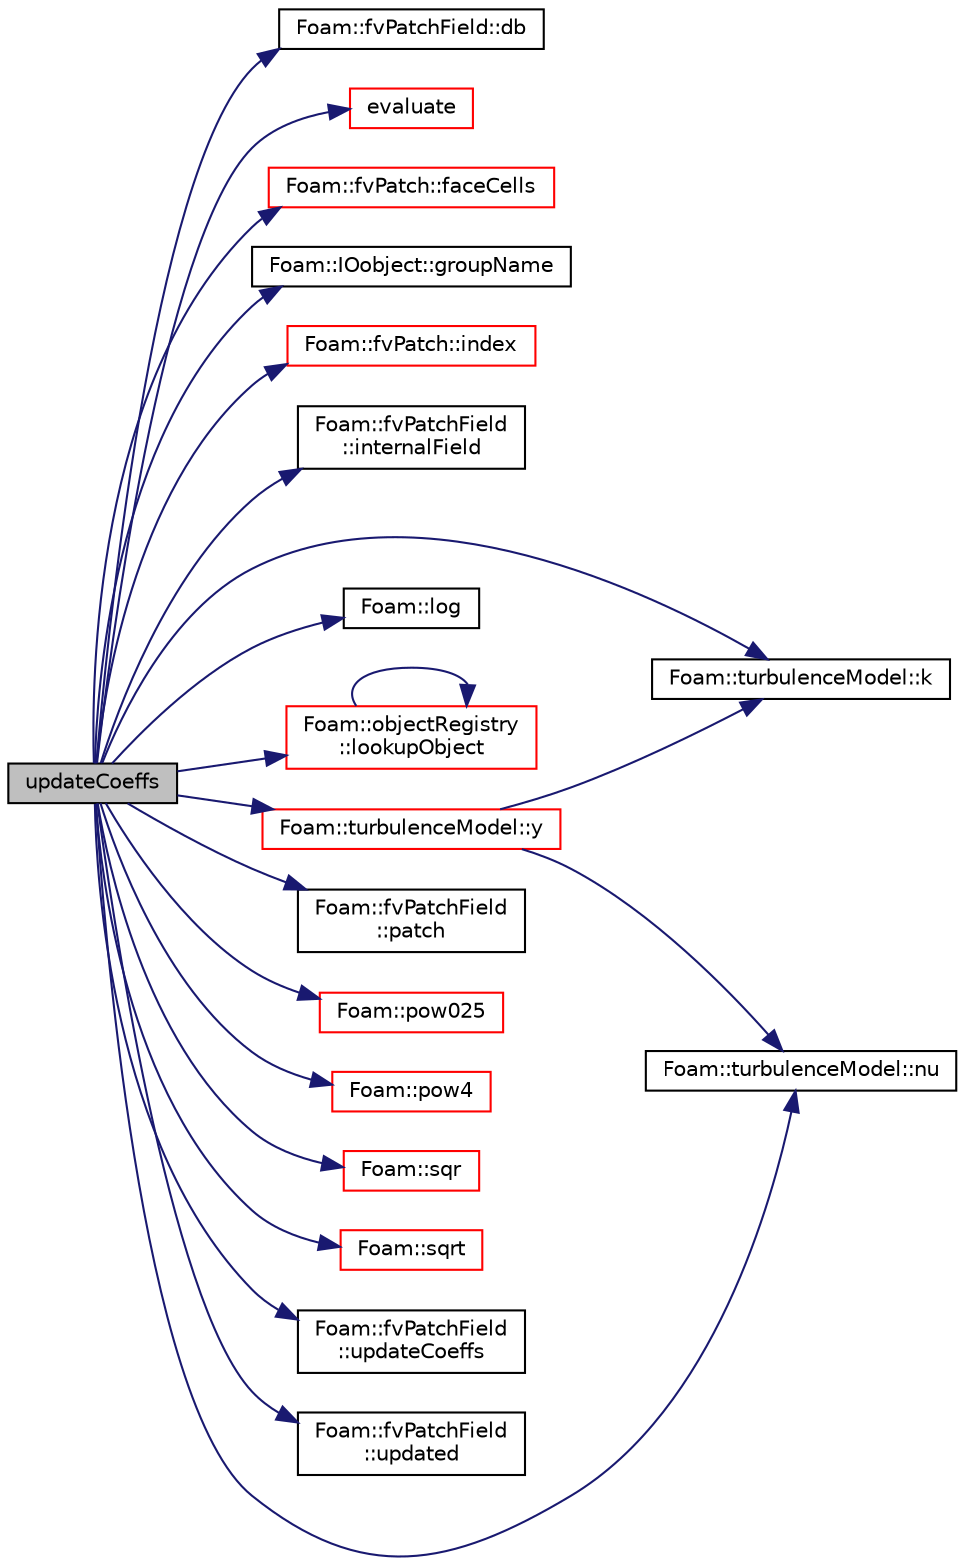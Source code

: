 digraph "updateCoeffs"
{
  bgcolor="transparent";
  edge [fontname="Helvetica",fontsize="10",labelfontname="Helvetica",labelfontsize="10"];
  node [fontname="Helvetica",fontsize="10",shape=record];
  rankdir="LR";
  Node1 [label="updateCoeffs",height=0.2,width=0.4,color="black", fillcolor="grey75", style="filled", fontcolor="black"];
  Node1 -> Node2 [color="midnightblue",fontsize="10",style="solid",fontname="Helvetica"];
  Node2 [label="Foam::fvPatchField::db",height=0.2,width=0.4,color="black",URL="$a00903.html#adf469b34fcd0250cef43ac4ce3f153ab",tooltip="Return local objectRegistry. "];
  Node1 -> Node3 [color="midnightblue",fontsize="10",style="solid",fontname="Helvetica"];
  Node3 [label="evaluate",height=0.2,width=0.4,color="red",URL="$a02892.html#a96dc99388e664182349d72cdca254c20",tooltip="Evaluate the patchField. "];
  Node1 -> Node4 [color="midnightblue",fontsize="10",style="solid",fontname="Helvetica"];
  Node4 [label="Foam::fvPatch::faceCells",height=0.2,width=0.4,color="red",URL="$a00902.html#a7cbd3f7d875089fbed897f536ef662c9",tooltip="Return faceCells. "];
  Node1 -> Node5 [color="midnightblue",fontsize="10",style="solid",fontname="Helvetica"];
  Node5 [label="Foam::IOobject::groupName",height=0.2,width=0.4,color="black",URL="$a01203.html#ad5705e6da2a025ad75b4cf5d748d7d30"];
  Node1 -> Node6 [color="midnightblue",fontsize="10",style="solid",fontname="Helvetica"];
  Node6 [label="Foam::fvPatch::index",height=0.2,width=0.4,color="red",URL="$a00902.html#a7d1e8acadb27bd2b4e61457d47b71b6f",tooltip="Return the index of this patch in the fvBoundaryMesh. "];
  Node1 -> Node7 [color="midnightblue",fontsize="10",style="solid",fontname="Helvetica"];
  Node7 [label="Foam::fvPatchField\l::internalField",height=0.2,width=0.4,color="black",URL="$a00903.html#a056e84dcb5528510380d895b0ba36f3e",tooltip="Return dimensioned internal field reference. "];
  Node1 -> Node8 [color="midnightblue",fontsize="10",style="solid",fontname="Helvetica"];
  Node8 [label="Foam::turbulenceModel::k",height=0.2,width=0.4,color="black",URL="$a02791.html#a3f82cf7bd1acf0346fcf9c6f6af56834",tooltip="Return the turbulence kinetic energy. "];
  Node1 -> Node9 [color="midnightblue",fontsize="10",style="solid",fontname="Helvetica"];
  Node9 [label="Foam::log",height=0.2,width=0.4,color="black",URL="$a10936.html#a6e89590da9859ad497977e08f110d4b5"];
  Node1 -> Node10 [color="midnightblue",fontsize="10",style="solid",fontname="Helvetica"];
  Node10 [label="Foam::objectRegistry\l::lookupObject",height=0.2,width=0.4,color="red",URL="$a01735.html#affcae20935bdf1726ec1f822228a2330",tooltip="Lookup and return the object of the given Type. "];
  Node10 -> Node10 [color="midnightblue",fontsize="10",style="solid",fontname="Helvetica"];
  Node1 -> Node11 [color="midnightblue",fontsize="10",style="solid",fontname="Helvetica"];
  Node11 [label="Foam::turbulenceModel::nu",height=0.2,width=0.4,color="black",URL="$a02791.html#a873c2bd19b9d6641c6c1f03df3a292aa",tooltip="Return the laminar viscosity. "];
  Node1 -> Node12 [color="midnightblue",fontsize="10",style="solid",fontname="Helvetica"];
  Node12 [label="Foam::fvPatchField\l::patch",height=0.2,width=0.4,color="black",URL="$a00903.html#ad735de1fbd0f85c12ad0c37deb62d22c",tooltip="Return patch. "];
  Node1 -> Node13 [color="midnightblue",fontsize="10",style="solid",fontname="Helvetica"];
  Node13 [label="Foam::pow025",height=0.2,width=0.4,color="red",URL="$a10936.html#af8d7dc24dfce32ee37c1210e616966e1"];
  Node1 -> Node14 [color="midnightblue",fontsize="10",style="solid",fontname="Helvetica"];
  Node14 [label="Foam::pow4",height=0.2,width=0.4,color="red",URL="$a10936.html#aa0ae321d4861170e35fbb938636a4f40"];
  Node1 -> Node15 [color="midnightblue",fontsize="10",style="solid",fontname="Helvetica"];
  Node15 [label="Foam::sqr",height=0.2,width=0.4,color="red",URL="$a10936.html#a277dc11c581d53826ab5090b08f3b17b"];
  Node1 -> Node16 [color="midnightblue",fontsize="10",style="solid",fontname="Helvetica"];
  Node16 [label="Foam::sqrt",height=0.2,width=0.4,color="red",URL="$a10936.html#a8616bd62eebf2342a80222fecb1bda71"];
  Node1 -> Node17 [color="midnightblue",fontsize="10",style="solid",fontname="Helvetica"];
  Node17 [label="Foam::fvPatchField\l::updateCoeffs",height=0.2,width=0.4,color="black",URL="$a00903.html#a7e24eafac629d3733181cd942d4c902f",tooltip="Update the coefficients associated with the patch field. "];
  Node1 -> Node18 [color="midnightblue",fontsize="10",style="solid",fontname="Helvetica"];
  Node18 [label="Foam::fvPatchField\l::updated",height=0.2,width=0.4,color="black",URL="$a00903.html#a087516fc8e0613b0bf49ac8fc4b30fff",tooltip="Return true if the boundary condition has already been updated. "];
  Node1 -> Node19 [color="midnightblue",fontsize="10",style="solid",fontname="Helvetica"];
  Node19 [label="Foam::turbulenceModel::y",height=0.2,width=0.4,color="red",URL="$a02791.html#a786f55d8a1d6a0900d1798fd04595c14",tooltip="Return the near wall distances. "];
  Node19 -> Node8 [color="midnightblue",fontsize="10",style="solid",fontname="Helvetica"];
  Node19 -> Node11 [color="midnightblue",fontsize="10",style="solid",fontname="Helvetica"];
}
